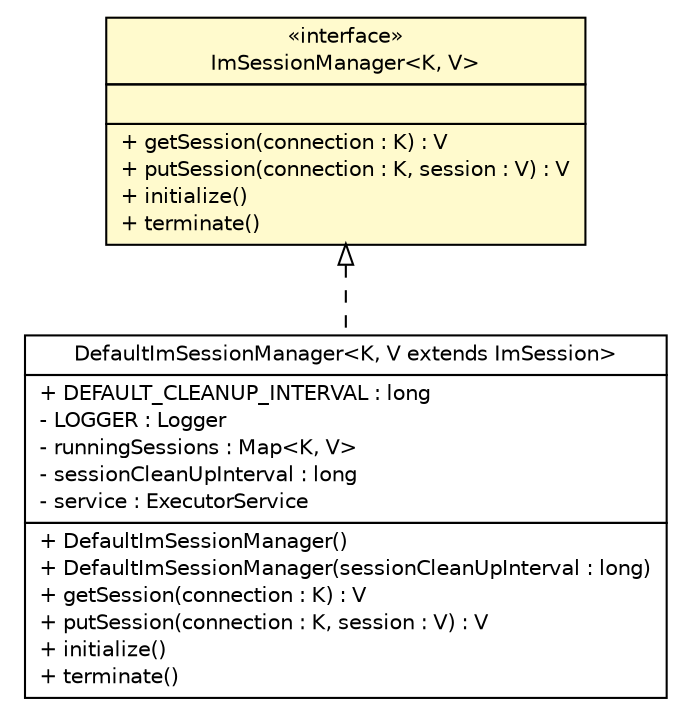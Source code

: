 #!/usr/local/bin/dot
#
# Class diagram 
# Generated by UMLGraph version R5_6 (http://www.umlgraph.org/)
#

digraph G {
	edge [fontname="Helvetica",fontsize=10,labelfontname="Helvetica",labelfontsize=10];
	node [fontname="Helvetica",fontsize=10,shape=plaintext];
	nodesep=0.25;
	ranksep=0.5;
	// de.hsbremen.tc.tnc.im.session.ImSessionManager<K, V>
	c4113 [label=<<table title="de.hsbremen.tc.tnc.im.session.ImSessionManager" border="0" cellborder="1" cellspacing="0" cellpadding="2" port="p" bgcolor="lemonChiffon" href="./ImSessionManager.html">
		<tr><td><table border="0" cellspacing="0" cellpadding="1">
<tr><td align="center" balign="center"> &#171;interface&#187; </td></tr>
<tr><td align="center" balign="center"> ImSessionManager&lt;K, V&gt; </td></tr>
		</table></td></tr>
		<tr><td><table border="0" cellspacing="0" cellpadding="1">
<tr><td align="left" balign="left">  </td></tr>
		</table></td></tr>
		<tr><td><table border="0" cellspacing="0" cellpadding="1">
<tr><td align="left" balign="left"> + getSession(connection : K) : V </td></tr>
<tr><td align="left" balign="left"> + putSession(connection : K, session : V) : V </td></tr>
<tr><td align="left" balign="left"> + initialize() </td></tr>
<tr><td align="left" balign="left"> + terminate() </td></tr>
		</table></td></tr>
		</table>>, URL="./ImSessionManager.html", fontname="Helvetica", fontcolor="black", fontsize=10.0];
	// de.hsbremen.tc.tnc.im.session.DefaultImSessionManager<K, V extends de.hsbremen.tc.tnc.im.session.ImSession>
	c4121 [label=<<table title="de.hsbremen.tc.tnc.im.session.DefaultImSessionManager" border="0" cellborder="1" cellspacing="0" cellpadding="2" port="p" href="./DefaultImSessionManager.html">
		<tr><td><table border="0" cellspacing="0" cellpadding="1">
<tr><td align="center" balign="center"> DefaultImSessionManager&lt;K, V extends ImSession&gt; </td></tr>
		</table></td></tr>
		<tr><td><table border="0" cellspacing="0" cellpadding="1">
<tr><td align="left" balign="left"> + DEFAULT_CLEANUP_INTERVAL : long </td></tr>
<tr><td align="left" balign="left"> - LOGGER : Logger </td></tr>
<tr><td align="left" balign="left"> - runningSessions : Map&lt;K, V&gt; </td></tr>
<tr><td align="left" balign="left"> - sessionCleanUpInterval : long </td></tr>
<tr><td align="left" balign="left"> - service : ExecutorService </td></tr>
		</table></td></tr>
		<tr><td><table border="0" cellspacing="0" cellpadding="1">
<tr><td align="left" balign="left"> + DefaultImSessionManager() </td></tr>
<tr><td align="left" balign="left"> + DefaultImSessionManager(sessionCleanUpInterval : long) </td></tr>
<tr><td align="left" balign="left"> + getSession(connection : K) : V </td></tr>
<tr><td align="left" balign="left"> + putSession(connection : K, session : V) : V </td></tr>
<tr><td align="left" balign="left"> + initialize() </td></tr>
<tr><td align="left" balign="left"> + terminate() </td></tr>
		</table></td></tr>
		</table>>, URL="./DefaultImSessionManager.html", fontname="Helvetica", fontcolor="black", fontsize=10.0];
	//de.hsbremen.tc.tnc.im.session.DefaultImSessionManager<K, V extends de.hsbremen.tc.tnc.im.session.ImSession> implements de.hsbremen.tc.tnc.im.session.ImSessionManager<K, V>
	c4113:p -> c4121:p [dir=back,arrowtail=empty,style=dashed];
}

